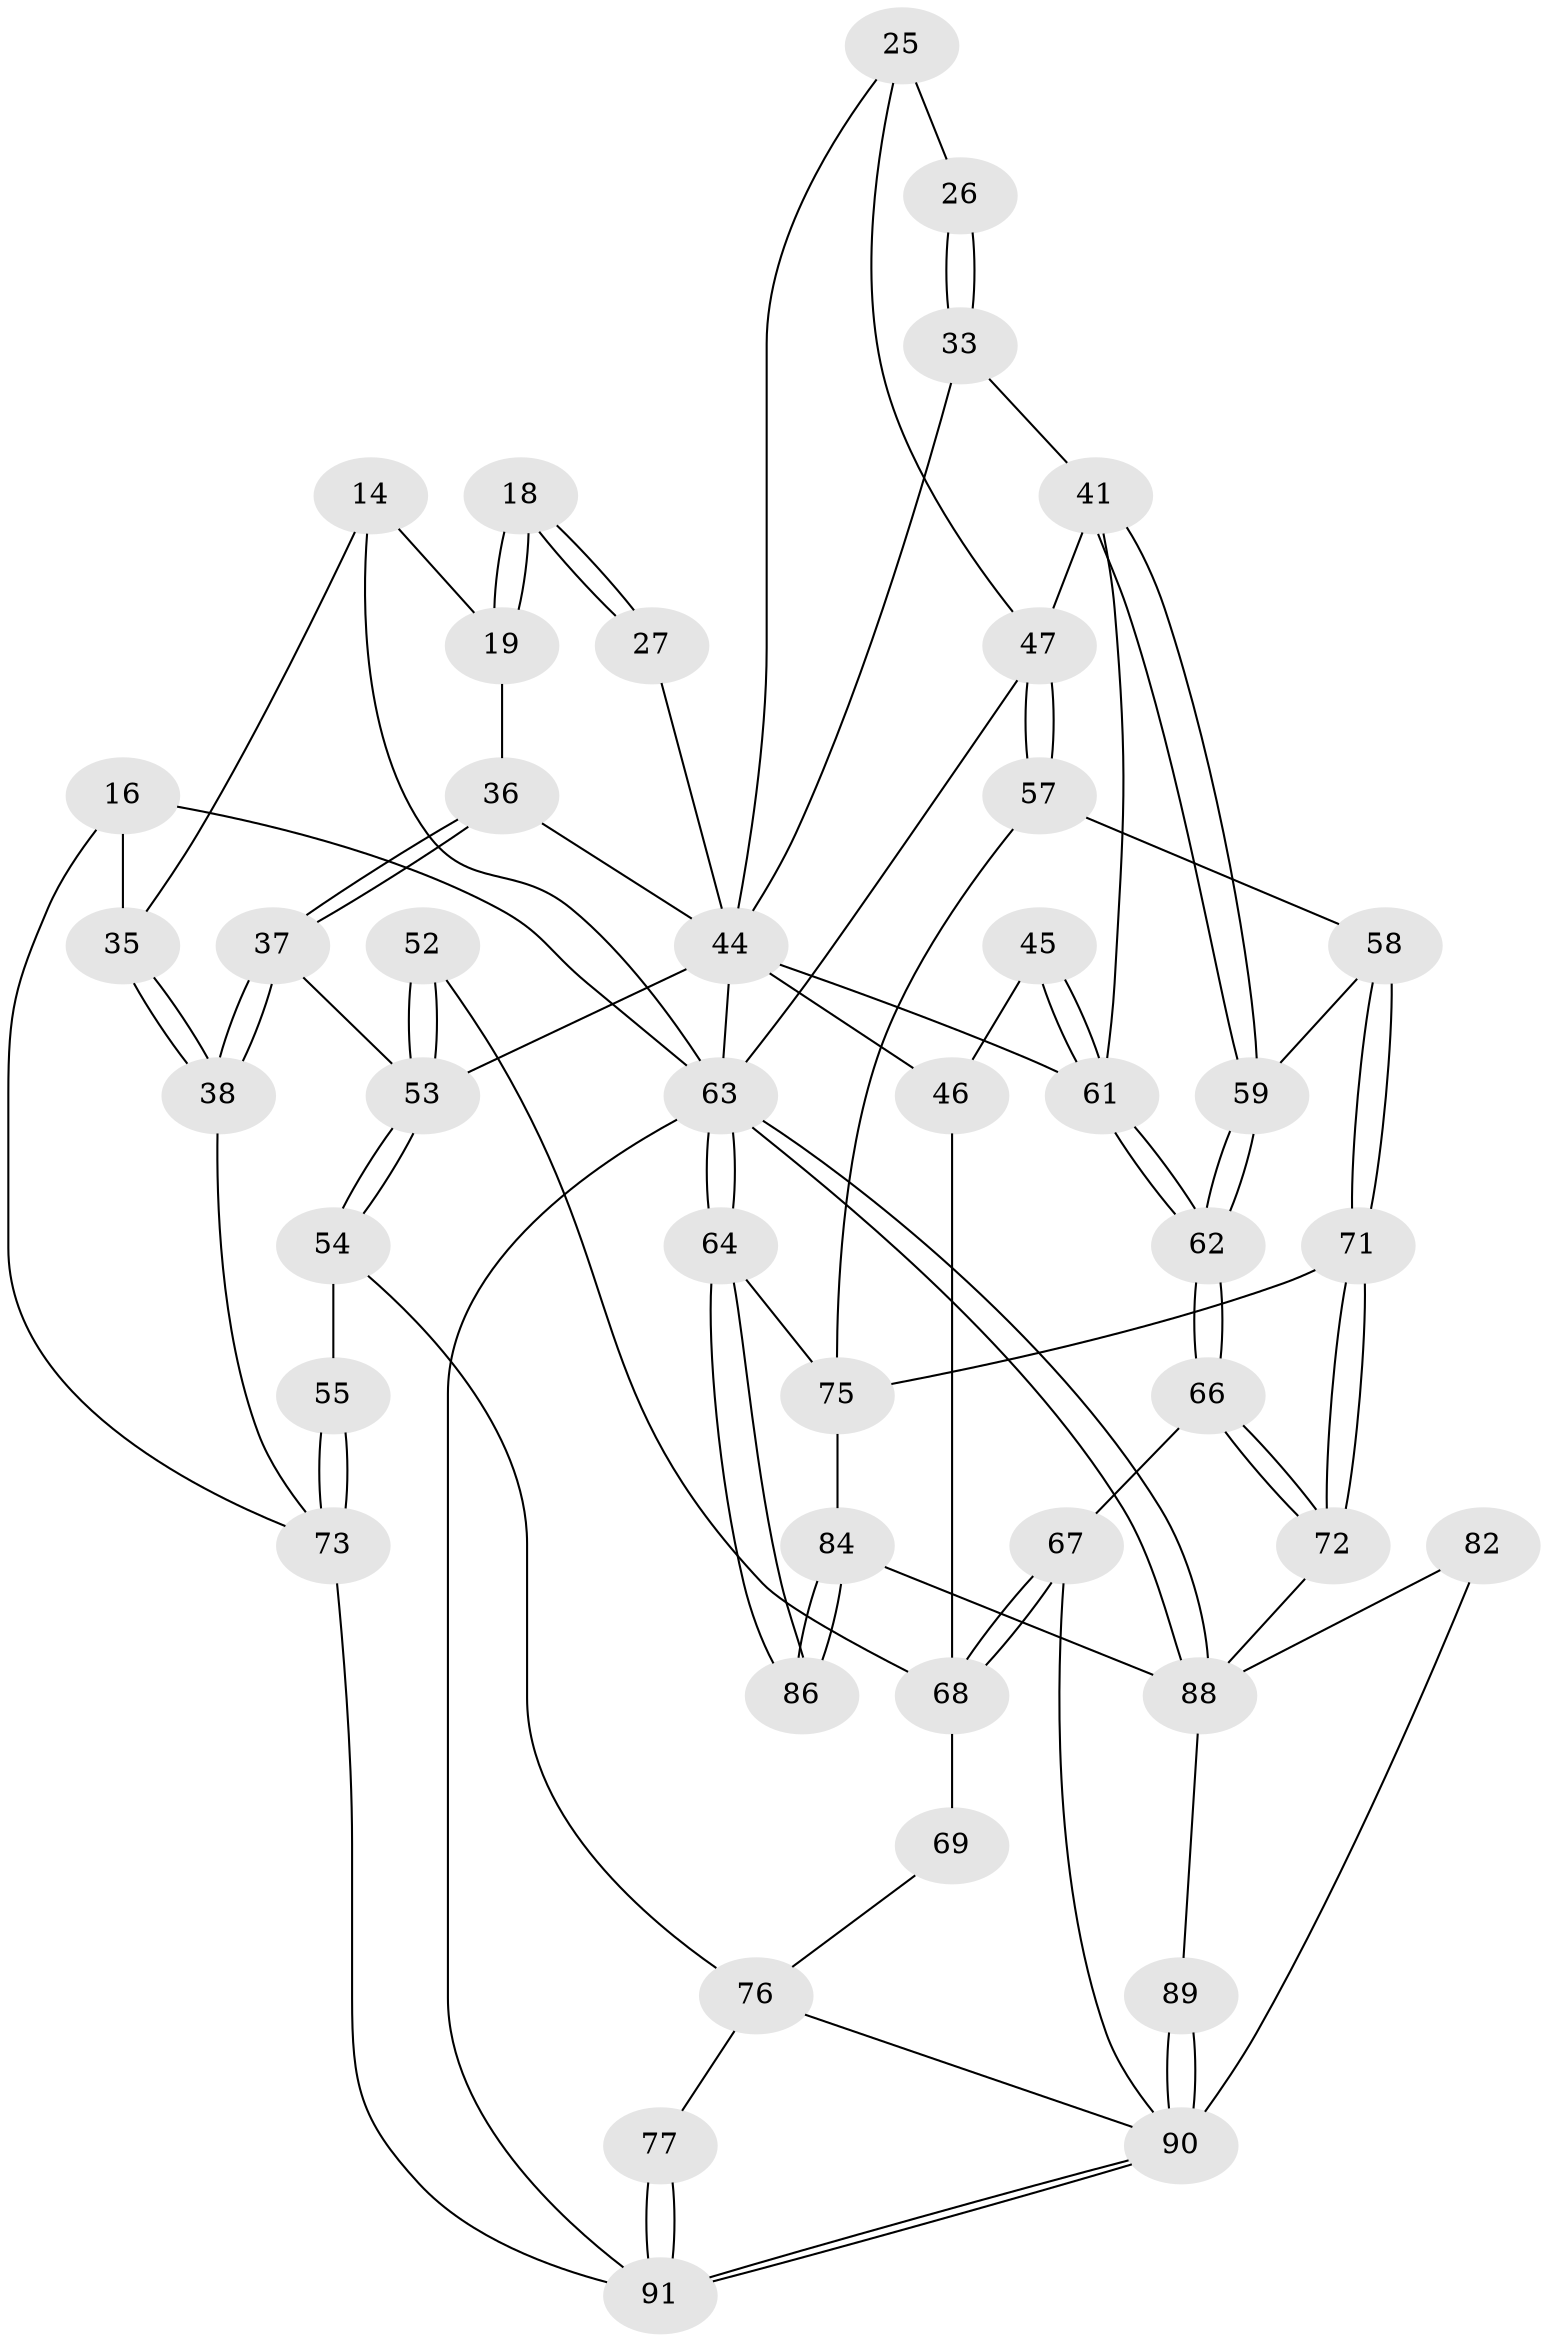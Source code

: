 // original degree distribution, {4: 0.26373626373626374, 5: 0.4835164835164835, 6: 0.23076923076923078, 3: 0.02197802197802198}
// Generated by graph-tools (version 1.1) at 2025/00/03/09/25 05:00:42]
// undirected, 45 vertices, 99 edges
graph export_dot {
graph [start="1"]
  node [color=gray90,style=filled];
  14 [pos="+0.14488739388059138+0",super="+5+13"];
  16 [pos="+0+0.18909217182828197"];
  18 [pos="+0.3579938239362504+0.19522227255833619",super="+15+10"];
  19 [pos="+0.3211755741164877+0.23222990698570842",super="+12+11"];
  25 [pos="+0.8493536534257699+0.17178896248538844",super="+22+21"];
  26 [pos="+0.7597295378183275+0.21414634005765049"];
  27 [pos="+0.48996665561598585+0.15727025098746725",super="+9"];
  33 [pos="+0.7600273361317228+0.21996528063743565"];
  35 [pos="+0.10094562303874499+0.197442998216745",super="+17"];
  36 [pos="+0.3218706591317122+0.23538279351679964",super="+32"];
  37 [pos="+0.2909779215122004+0.2931036950299667"];
  38 [pos="+0.16203754783881696+0.34717271485879464"];
  41 [pos="+0.8463581846397226+0.34023272915541913",super="+40+39"];
  44 [pos="+0.4259114040537428+0.2928274327085696",super="+30+31+34"];
  45 [pos="+0.6085656871037284+0.38526162586363416"];
  46 [pos="+0.6037561886655111+0.38275661901924923"];
  47 [pos="+1+0.432489448155294",super="+24"];
  52 [pos="+0.43128868884483895+0.39996456829345867"];
  53 [pos="+0.2764787782969342+0.47265243951829766",super="+49+48"];
  54 [pos="+0.22086044931583207+0.5392474354472333"];
  55 [pos="+0.18852672736826073+0.489165533949359"];
  57 [pos="+1+0.4341114431651828"];
  58 [pos="+0.948123191750229+0.48239953520098805"];
  59 [pos="+0.914128857624719+0.46851611624897466"];
  61 [pos="+0.7233749276991152+0.47761634388615437",super="+42+43"];
  62 [pos="+0.7248126439470027+0.48158738788505323"];
  63 [pos="+1+1",super="+4"];
  64 [pos="+1+1"];
  66 [pos="+0.7200710652423298+0.5550423000138329"];
  67 [pos="+0.5650984995853102+0.6246929711270877"];
  68 [pos="+0.5164615173933982+0.573272935373019",super="+51"];
  69 [pos="+0.3190966720163059+0.5892217356861188"];
  71 [pos="+0.8501769662010895+0.6454898633787628"];
  72 [pos="+0.7940771274350339+0.644283794840235"];
  73 [pos="+0+0.5155351218932109",super="+60+56"];
  75 [pos="+0.8695259930365487+0.6570530076883346",super="+65"];
  76 [pos="+0.21560519261383004+0.6796605608338389",super="+70"];
  77 [pos="+0+0.6966142995008648"];
  82 [pos="+0.6492266432746275+0.7824268794726533"];
  84 [pos="+0.7887997588702766+0.8644735196240283",super="+83"];
  86 [pos="+0.9884447393874556+0.9178340008441475"];
  88 [pos="+0.6160543798844247+1",super="+85+81"];
  89 [pos="+0.4547208467498013+1"];
  90 [pos="+0.3034804923439246+1",super="+80+87"];
  91 [pos="+0.21549304872987907+1",super="+74"];
  14 -- 63;
  14 -- 19 [weight=2];
  14 -- 35 [weight=2];
  16 -- 63;
  16 -- 73;
  16 -- 35;
  18 -- 19 [weight=3];
  18 -- 19;
  18 -- 27 [weight=2];
  18 -- 27;
  19 -- 36;
  25 -- 26 [weight=2];
  25 -- 44;
  25 -- 47;
  26 -- 33;
  26 -- 33;
  27 -- 44 [weight=2];
  33 -- 44;
  33 -- 41;
  35 -- 38;
  35 -- 38;
  36 -- 37;
  36 -- 37;
  36 -- 44 [weight=2];
  37 -- 38;
  37 -- 38;
  37 -- 53;
  38 -- 73;
  41 -- 59;
  41 -- 59;
  41 -- 61;
  41 -- 47 [weight=2];
  44 -- 53;
  44 -- 61;
  44 -- 46;
  44 -- 63;
  45 -- 46;
  45 -- 61 [weight=2];
  45 -- 61;
  46 -- 68;
  47 -- 57;
  47 -- 57;
  47 -- 63;
  52 -- 53 [weight=2];
  52 -- 53;
  52 -- 68;
  53 -- 54;
  53 -- 54;
  54 -- 55;
  54 -- 76;
  55 -- 73 [weight=2];
  55 -- 73;
  57 -- 58;
  57 -- 75;
  58 -- 59;
  58 -- 71;
  58 -- 71;
  59 -- 62;
  59 -- 62;
  61 -- 62;
  61 -- 62;
  62 -- 66;
  62 -- 66;
  63 -- 64;
  63 -- 64;
  63 -- 88;
  63 -- 88;
  63 -- 91 [weight=2];
  64 -- 86;
  64 -- 86;
  64 -- 75;
  66 -- 67;
  66 -- 72;
  66 -- 72;
  67 -- 68;
  67 -- 68;
  67 -- 90;
  68 -- 69 [weight=2];
  69 -- 76;
  71 -- 72;
  71 -- 72;
  71 -- 75;
  72 -- 88;
  73 -- 91;
  75 -- 84;
  76 -- 77;
  76 -- 90;
  77 -- 91 [weight=2];
  77 -- 91;
  82 -- 90 [weight=2];
  82 -- 88;
  84 -- 86 [weight=2];
  84 -- 86;
  84 -- 88;
  88 -- 89;
  89 -- 90 [weight=2];
  89 -- 90;
  90 -- 91;
  90 -- 91;
}
